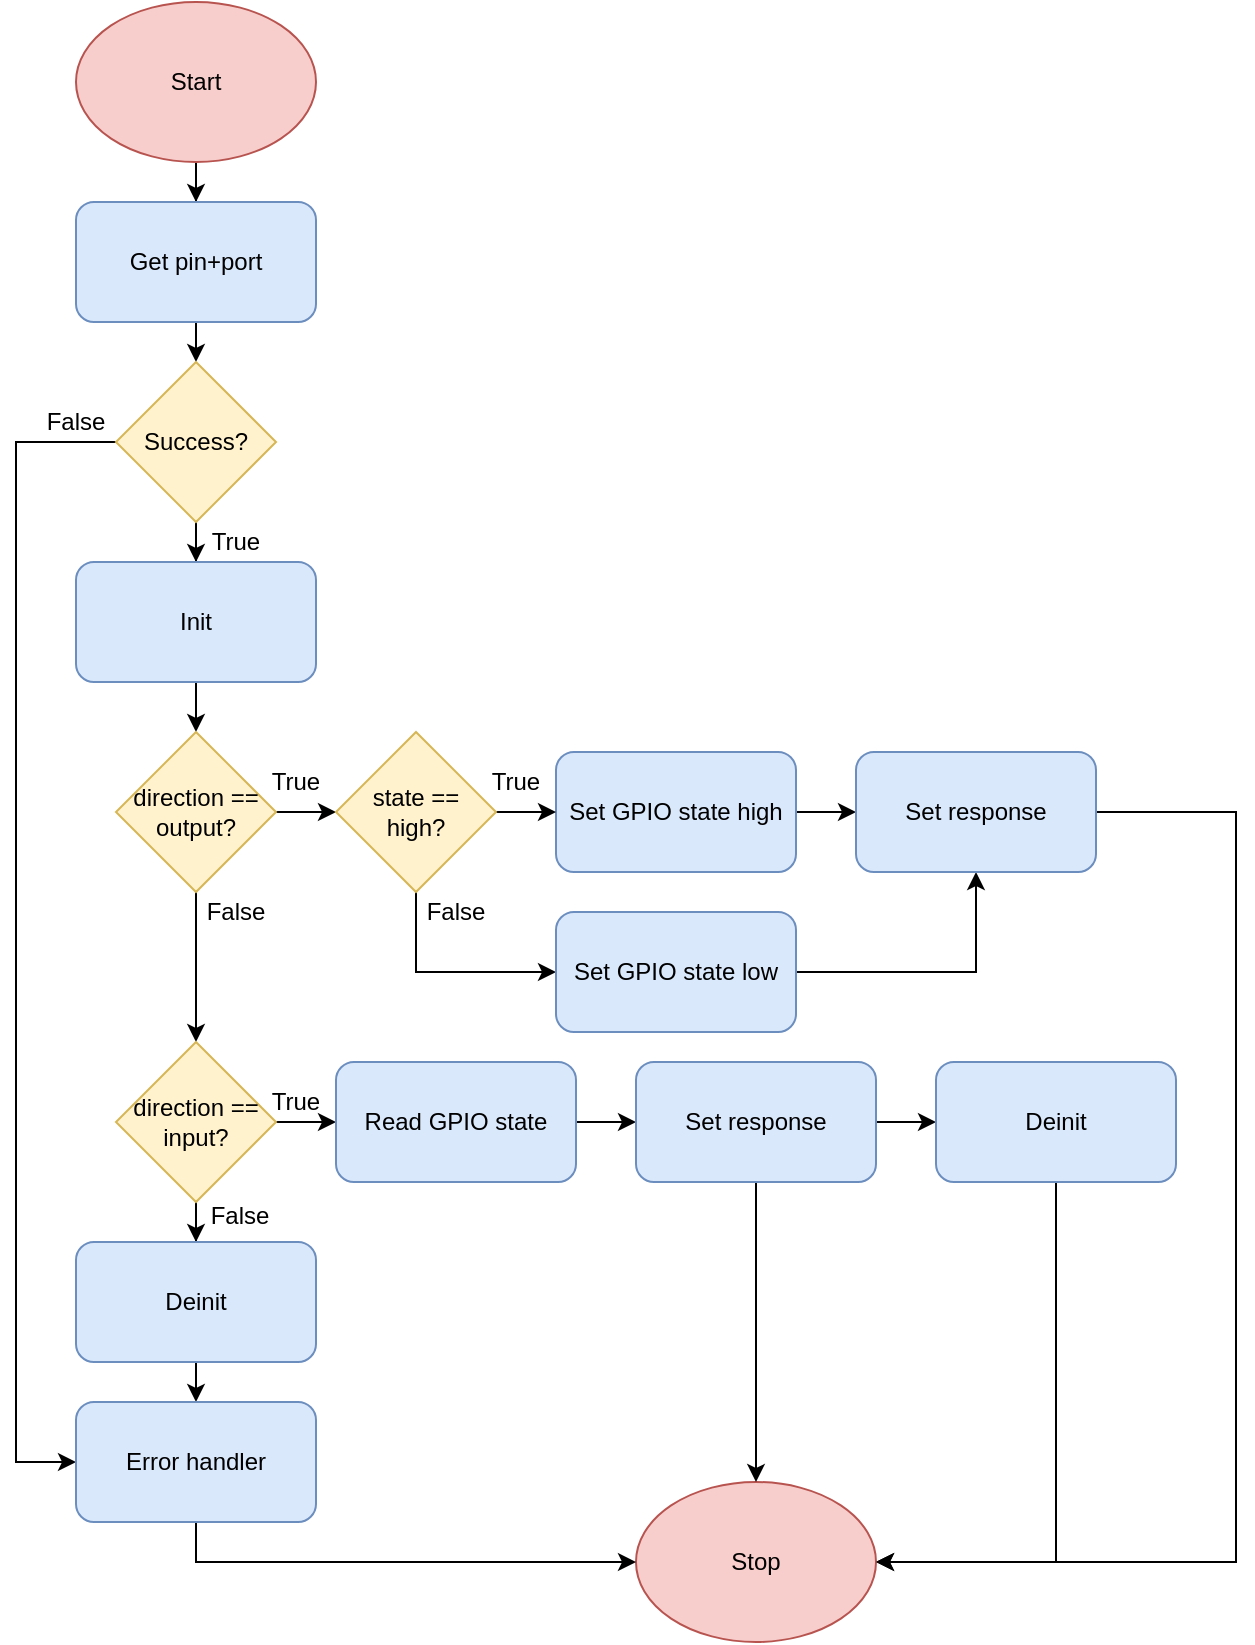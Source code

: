 <mxfile version="12.9.6" type="device"><diagram id="wKBSy3bgJValxmt2_zma" name="Page-1"><mxGraphModel dx="1422" dy="790" grid="1" gridSize="10" guides="1" tooltips="1" connect="1" arrows="1" fold="1" page="1" pageScale="1" pageWidth="827" pageHeight="1169" math="0" shadow="0"><root><mxCell id="0"/><mxCell id="1" parent="0"/><mxCell id="QreAFVbpVcmPhD1QbloI-5" style="edgeStyle=orthogonalEdgeStyle;rounded=0;orthogonalLoop=1;jettySize=auto;html=1;exitX=0.5;exitY=1;exitDx=0;exitDy=0;" parent="1" source="QreAFVbpVcmPhD1QbloI-1" target="QreAFVbpVcmPhD1QbloI-2" edge="1"><mxGeometry relative="1" as="geometry"/></mxCell><mxCell id="QreAFVbpVcmPhD1QbloI-1" value="Start" style="ellipse;whiteSpace=wrap;html=1;fillColor=#f8cecc;strokeColor=#b85450;" parent="1" vertex="1"><mxGeometry x="100" y="10" width="120" height="80" as="geometry"/></mxCell><mxCell id="QreAFVbpVcmPhD1QbloI-6" style="edgeStyle=orthogonalEdgeStyle;rounded=0;orthogonalLoop=1;jettySize=auto;html=1;exitX=0.5;exitY=1;exitDx=0;exitDy=0;entryX=0.5;entryY=0;entryDx=0;entryDy=0;" parent="1" source="QreAFVbpVcmPhD1QbloI-2" target="QreAFVbpVcmPhD1QbloI-3" edge="1"><mxGeometry relative="1" as="geometry"/></mxCell><mxCell id="QreAFVbpVcmPhD1QbloI-2" value="Get pin+port" style="rounded=1;whiteSpace=wrap;html=1;fillColor=#dae8fc;strokeColor=#6c8ebf;" parent="1" vertex="1"><mxGeometry x="100" y="110" width="120" height="60" as="geometry"/></mxCell><mxCell id="QreAFVbpVcmPhD1QbloI-7" style="edgeStyle=orthogonalEdgeStyle;rounded=0;orthogonalLoop=1;jettySize=auto;html=1;exitX=0.5;exitY=1;exitDx=0;exitDy=0;" parent="1" source="QreAFVbpVcmPhD1QbloI-3" target="QreAFVbpVcmPhD1QbloI-4" edge="1"><mxGeometry relative="1" as="geometry"/></mxCell><mxCell id="QreAFVbpVcmPhD1QbloI-52" style="edgeStyle=orthogonalEdgeStyle;rounded=0;orthogonalLoop=1;jettySize=auto;html=1;exitX=0;exitY=0.5;exitDx=0;exitDy=0;entryX=0;entryY=0.5;entryDx=0;entryDy=0;" parent="1" source="QreAFVbpVcmPhD1QbloI-3" target="QreAFVbpVcmPhD1QbloI-38" edge="1"><mxGeometry relative="1" as="geometry"><Array as="points"><mxPoint x="70" y="230"/><mxPoint x="70" y="740"/></Array></mxGeometry></mxCell><mxCell id="QreAFVbpVcmPhD1QbloI-3" value="Success?" style="rhombus;whiteSpace=wrap;html=1;fillColor=#fff2cc;strokeColor=#d6b656;" parent="1" vertex="1"><mxGeometry x="120" y="190" width="80" height="80" as="geometry"/></mxCell><mxCell id="QreAFVbpVcmPhD1QbloI-15" style="edgeStyle=orthogonalEdgeStyle;rounded=0;orthogonalLoop=1;jettySize=auto;html=1;exitX=0.5;exitY=1;exitDx=0;exitDy=0;" parent="1" source="QreAFVbpVcmPhD1QbloI-4" target="QreAFVbpVcmPhD1QbloI-9" edge="1"><mxGeometry relative="1" as="geometry"/></mxCell><mxCell id="QreAFVbpVcmPhD1QbloI-4" value="Init" style="rounded=1;whiteSpace=wrap;html=1;fillColor=#dae8fc;strokeColor=#6c8ebf;" parent="1" vertex="1"><mxGeometry x="100" y="290" width="120" height="60" as="geometry"/></mxCell><mxCell id="QreAFVbpVcmPhD1QbloI-16" style="edgeStyle=orthogonalEdgeStyle;rounded=0;orthogonalLoop=1;jettySize=auto;html=1;exitX=0.5;exitY=1;exitDx=0;exitDy=0;entryX=0.5;entryY=0;entryDx=0;entryDy=0;" parent="1" source="QreAFVbpVcmPhD1QbloI-9" target="QreAFVbpVcmPhD1QbloI-10" edge="1"><mxGeometry relative="1" as="geometry"/></mxCell><mxCell id="QreAFVbpVcmPhD1QbloI-17" style="edgeStyle=orthogonalEdgeStyle;rounded=0;orthogonalLoop=1;jettySize=auto;html=1;exitX=1;exitY=0.5;exitDx=0;exitDy=0;" parent="1" source="QreAFVbpVcmPhD1QbloI-9" target="QreAFVbpVcmPhD1QbloI-12" edge="1"><mxGeometry relative="1" as="geometry"/></mxCell><mxCell id="QreAFVbpVcmPhD1QbloI-9" value="direction == output?" style="rhombus;whiteSpace=wrap;html=1;fillColor=#fff2cc;strokeColor=#d6b656;" parent="1" vertex="1"><mxGeometry x="120" y="375" width="80" height="80" as="geometry"/></mxCell><mxCell id="QreAFVbpVcmPhD1QbloI-26" style="edgeStyle=orthogonalEdgeStyle;rounded=0;orthogonalLoop=1;jettySize=auto;html=1;exitX=1;exitY=0.5;exitDx=0;exitDy=0;" parent="1" source="QreAFVbpVcmPhD1QbloI-10" target="QreAFVbpVcmPhD1QbloI-25" edge="1"><mxGeometry relative="1" as="geometry"/></mxCell><mxCell id="QreAFVbpVcmPhD1QbloI-37" style="edgeStyle=orthogonalEdgeStyle;rounded=0;orthogonalLoop=1;jettySize=auto;html=1;exitX=0.5;exitY=1;exitDx=0;exitDy=0;" parent="1" source="QreAFVbpVcmPhD1QbloI-10" target="QreAFVbpVcmPhD1QbloI-36" edge="1"><mxGeometry relative="1" as="geometry"/></mxCell><mxCell id="QreAFVbpVcmPhD1QbloI-10" value="direction == input?" style="rhombus;whiteSpace=wrap;html=1;fillColor=#fff2cc;strokeColor=#d6b656;" parent="1" vertex="1"><mxGeometry x="120" y="530" width="80" height="80" as="geometry"/></mxCell><mxCell id="QreAFVbpVcmPhD1QbloI-39" style="edgeStyle=orthogonalEdgeStyle;rounded=0;orthogonalLoop=1;jettySize=auto;html=1;exitX=1;exitY=0.5;exitDx=0;exitDy=0;" parent="1" source="QreAFVbpVcmPhD1QbloI-11" target="QreAFVbpVcmPhD1QbloI-27" edge="1"><mxGeometry relative="1" as="geometry"/></mxCell><mxCell id="QreAFVbpVcmPhD1QbloI-11" value="Set GPIO state high" style="rounded=1;whiteSpace=wrap;html=1;fillColor=#dae8fc;strokeColor=#6c8ebf;" parent="1" vertex="1"><mxGeometry x="340" y="385" width="120" height="60" as="geometry"/></mxCell><mxCell id="QreAFVbpVcmPhD1QbloI-18" style="edgeStyle=orthogonalEdgeStyle;rounded=0;orthogonalLoop=1;jettySize=auto;html=1;exitX=1;exitY=0.5;exitDx=0;exitDy=0;" parent="1" source="QreAFVbpVcmPhD1QbloI-12" target="QreAFVbpVcmPhD1QbloI-11" edge="1"><mxGeometry relative="1" as="geometry"/></mxCell><mxCell id="QreAFVbpVcmPhD1QbloI-21" style="edgeStyle=orthogonalEdgeStyle;rounded=0;orthogonalLoop=1;jettySize=auto;html=1;exitX=0.5;exitY=1;exitDx=0;exitDy=0;entryX=0;entryY=0.5;entryDx=0;entryDy=0;" parent="1" source="QreAFVbpVcmPhD1QbloI-12" target="QreAFVbpVcmPhD1QbloI-14" edge="1"><mxGeometry relative="1" as="geometry"/></mxCell><mxCell id="QreAFVbpVcmPhD1QbloI-12" value="state == &lt;br&gt;high?" style="rhombus;whiteSpace=wrap;html=1;fillColor=#fff2cc;strokeColor=#d6b656;" parent="1" vertex="1"><mxGeometry x="230" y="375" width="80" height="80" as="geometry"/></mxCell><mxCell id="QreAFVbpVcmPhD1QbloI-40" style="edgeStyle=orthogonalEdgeStyle;rounded=0;orthogonalLoop=1;jettySize=auto;html=1;exitX=1;exitY=0.5;exitDx=0;exitDy=0;entryX=0.5;entryY=1;entryDx=0;entryDy=0;" parent="1" source="QreAFVbpVcmPhD1QbloI-14" target="QreAFVbpVcmPhD1QbloI-27" edge="1"><mxGeometry relative="1" as="geometry"/></mxCell><mxCell id="QreAFVbpVcmPhD1QbloI-14" value="Set GPIO state low" style="rounded=1;whiteSpace=wrap;html=1;fillColor=#dae8fc;strokeColor=#6c8ebf;" parent="1" vertex="1"><mxGeometry x="340" y="465" width="120" height="60" as="geometry"/></mxCell><mxCell id="QreAFVbpVcmPhD1QbloI-42" style="edgeStyle=orthogonalEdgeStyle;rounded=0;orthogonalLoop=1;jettySize=auto;html=1;exitX=1;exitY=0.5;exitDx=0;exitDy=0;" parent="1" source="QreAFVbpVcmPhD1QbloI-25" target="QreAFVbpVcmPhD1QbloI-41" edge="1"><mxGeometry relative="1" as="geometry"/></mxCell><mxCell id="QreAFVbpVcmPhD1QbloI-25" value="Read GPIO state" style="rounded=1;whiteSpace=wrap;html=1;fillColor=#dae8fc;strokeColor=#6c8ebf;" parent="1" vertex="1"><mxGeometry x="230" y="540" width="120" height="60" as="geometry"/></mxCell><mxCell id="cLT9vx1ZPaUgsyRWrKAW-3" style="edgeStyle=orthogonalEdgeStyle;rounded=0;orthogonalLoop=1;jettySize=auto;html=1;exitX=1;exitY=0.5;exitDx=0;exitDy=0;entryX=1;entryY=0.5;entryDx=0;entryDy=0;" edge="1" parent="1" source="QreAFVbpVcmPhD1QbloI-27" target="QreAFVbpVcmPhD1QbloI-34"><mxGeometry relative="1" as="geometry"><Array as="points"><mxPoint x="680" y="415"/><mxPoint x="680" y="790"/></Array></mxGeometry></mxCell><mxCell id="QreAFVbpVcmPhD1QbloI-27" value="Set response" style="rounded=1;whiteSpace=wrap;html=1;fillColor=#dae8fc;strokeColor=#6c8ebf;" parent="1" vertex="1"><mxGeometry x="490" y="385" width="120" height="60" as="geometry"/></mxCell><mxCell id="QreAFVbpVcmPhD1QbloI-34" value="Stop" style="ellipse;whiteSpace=wrap;html=1;fillColor=#f8cecc;strokeColor=#b85450;" parent="1" vertex="1"><mxGeometry x="380" y="750" width="120" height="80" as="geometry"/></mxCell><mxCell id="QreAFVbpVcmPhD1QbloI-45" style="edgeStyle=orthogonalEdgeStyle;rounded=0;orthogonalLoop=1;jettySize=auto;html=1;exitX=0.5;exitY=1;exitDx=0;exitDy=0;entryX=0.5;entryY=0;entryDx=0;entryDy=0;" parent="1" source="QreAFVbpVcmPhD1QbloI-36" target="QreAFVbpVcmPhD1QbloI-38" edge="1"><mxGeometry relative="1" as="geometry"/></mxCell><mxCell id="QreAFVbpVcmPhD1QbloI-36" value="Deinit" style="rounded=1;whiteSpace=wrap;html=1;fillColor=#dae8fc;strokeColor=#6c8ebf;" parent="1" vertex="1"><mxGeometry x="100" y="630" width="120" height="60" as="geometry"/></mxCell><mxCell id="QreAFVbpVcmPhD1QbloI-50" style="edgeStyle=orthogonalEdgeStyle;rounded=0;orthogonalLoop=1;jettySize=auto;html=1;exitX=0.5;exitY=1;exitDx=0;exitDy=0;entryX=0;entryY=0.5;entryDx=0;entryDy=0;" parent="1" source="QreAFVbpVcmPhD1QbloI-38" target="QreAFVbpVcmPhD1QbloI-34" edge="1"><mxGeometry relative="1" as="geometry"/></mxCell><mxCell id="QreAFVbpVcmPhD1QbloI-38" value="Error handler" style="rounded=1;whiteSpace=wrap;html=1;fillColor=#dae8fc;strokeColor=#6c8ebf;" parent="1" vertex="1"><mxGeometry x="100" y="710" width="120" height="60" as="geometry"/></mxCell><mxCell id="QreAFVbpVcmPhD1QbloI-49" style="edgeStyle=orthogonalEdgeStyle;rounded=0;orthogonalLoop=1;jettySize=auto;html=1;exitX=0.5;exitY=1;exitDx=0;exitDy=0;" parent="1" source="QreAFVbpVcmPhD1QbloI-41" target="QreAFVbpVcmPhD1QbloI-34" edge="1"><mxGeometry relative="1" as="geometry"/></mxCell><mxCell id="cLT9vx1ZPaUgsyRWrKAW-1" style="edgeStyle=orthogonalEdgeStyle;rounded=0;orthogonalLoop=1;jettySize=auto;html=1;exitX=1;exitY=0.5;exitDx=0;exitDy=0;entryX=0;entryY=0.5;entryDx=0;entryDy=0;" edge="1" parent="1" source="QreAFVbpVcmPhD1QbloI-41" target="QreAFVbpVcmPhD1QbloI-43"><mxGeometry relative="1" as="geometry"/></mxCell><mxCell id="QreAFVbpVcmPhD1QbloI-41" value="Set response" style="rounded=1;whiteSpace=wrap;html=1;fillColor=#dae8fc;strokeColor=#6c8ebf;" parent="1" vertex="1"><mxGeometry x="380" y="540" width="120" height="60" as="geometry"/></mxCell><mxCell id="QreAFVbpVcmPhD1QbloI-51" style="edgeStyle=orthogonalEdgeStyle;rounded=0;orthogonalLoop=1;jettySize=auto;html=1;exitX=0.5;exitY=1;exitDx=0;exitDy=0;entryX=1;entryY=0.5;entryDx=0;entryDy=0;" parent="1" source="QreAFVbpVcmPhD1QbloI-43" target="QreAFVbpVcmPhD1QbloI-34" edge="1"><mxGeometry relative="1" as="geometry"/></mxCell><mxCell id="QreAFVbpVcmPhD1QbloI-43" value="Deinit" style="rounded=1;whiteSpace=wrap;html=1;fillColor=#dae8fc;strokeColor=#6c8ebf;" parent="1" vertex="1"><mxGeometry x="530" y="540" width="120" height="60" as="geometry"/></mxCell><mxCell id="QreAFVbpVcmPhD1QbloI-53" value="False" style="text;html=1;strokeColor=none;fillColor=none;align=center;verticalAlign=middle;whiteSpace=wrap;rounded=0;" parent="1" vertex="1"><mxGeometry x="80" y="210" width="40" height="20" as="geometry"/></mxCell><mxCell id="QreAFVbpVcmPhD1QbloI-54" value="True" style="text;html=1;strokeColor=none;fillColor=none;align=center;verticalAlign=middle;whiteSpace=wrap;rounded=0;" parent="1" vertex="1"><mxGeometry x="160" y="270" width="40" height="20" as="geometry"/></mxCell><mxCell id="QreAFVbpVcmPhD1QbloI-55" value="True" style="text;html=1;strokeColor=none;fillColor=none;align=center;verticalAlign=middle;whiteSpace=wrap;rounded=0;" parent="1" vertex="1"><mxGeometry x="190" y="390" width="40" height="20" as="geometry"/></mxCell><mxCell id="QreAFVbpVcmPhD1QbloI-56" value="True" style="text;html=1;strokeColor=none;fillColor=none;align=center;verticalAlign=middle;whiteSpace=wrap;rounded=0;" parent="1" vertex="1"><mxGeometry x="190" y="550" width="40" height="20" as="geometry"/></mxCell><mxCell id="QreAFVbpVcmPhD1QbloI-57" value="True" style="text;html=1;strokeColor=none;fillColor=none;align=center;verticalAlign=middle;whiteSpace=wrap;rounded=0;" parent="1" vertex="1"><mxGeometry x="300" y="390" width="40" height="20" as="geometry"/></mxCell><mxCell id="QreAFVbpVcmPhD1QbloI-58" value="False" style="text;html=1;strokeColor=none;fillColor=none;align=center;verticalAlign=middle;whiteSpace=wrap;rounded=0;" parent="1" vertex="1"><mxGeometry x="270" y="455" width="40" height="20" as="geometry"/></mxCell><mxCell id="QreAFVbpVcmPhD1QbloI-59" value="False" style="text;html=1;strokeColor=none;fillColor=none;align=center;verticalAlign=middle;whiteSpace=wrap;rounded=0;" parent="1" vertex="1"><mxGeometry x="160" y="455" width="40" height="20" as="geometry"/></mxCell><mxCell id="QreAFVbpVcmPhD1QbloI-60" value="False" style="text;html=1;strokeColor=none;fillColor=none;align=center;verticalAlign=middle;whiteSpace=wrap;rounded=0;" parent="1" vertex="1"><mxGeometry x="162" y="607" width="40" height="20" as="geometry"/></mxCell></root></mxGraphModel></diagram></mxfile>